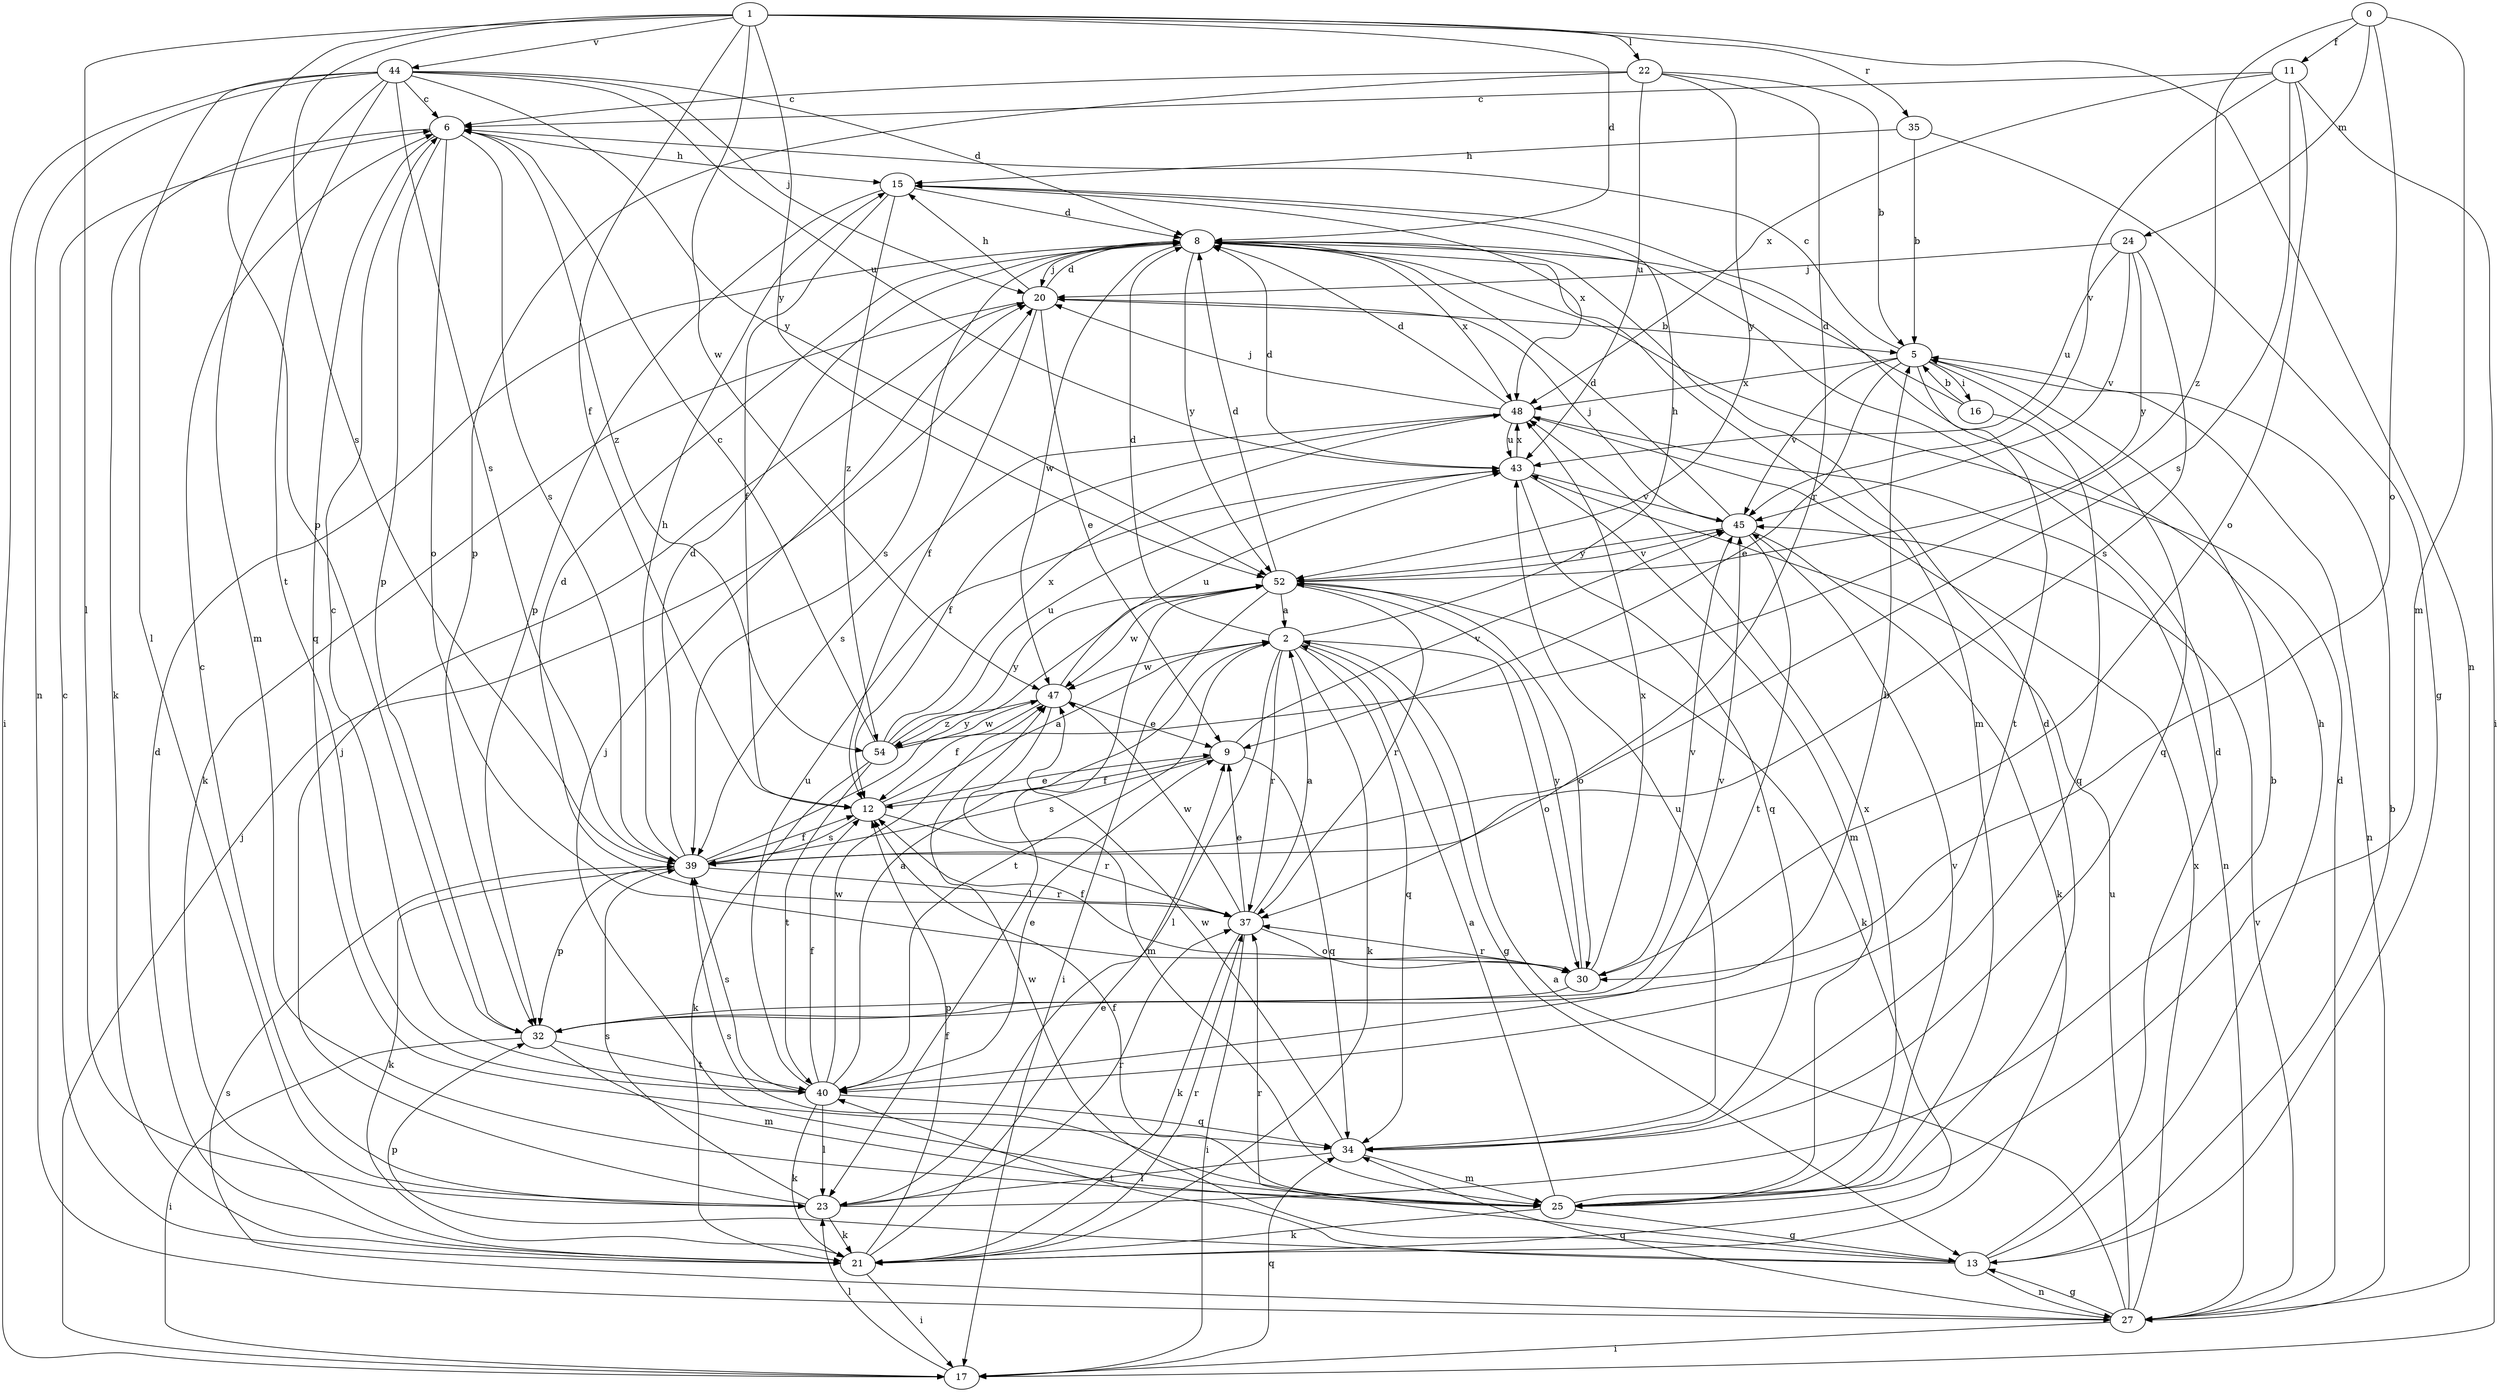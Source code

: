 strict digraph  {
0;
1;
2;
5;
6;
8;
9;
11;
12;
13;
15;
16;
17;
20;
21;
22;
23;
24;
25;
27;
30;
32;
34;
35;
37;
39;
40;
43;
44;
45;
47;
48;
52;
54;
0 -> 11  [label=f];
0 -> 24  [label=m];
0 -> 25  [label=m];
0 -> 30  [label=o];
0 -> 54  [label=z];
1 -> 8  [label=d];
1 -> 12  [label=f];
1 -> 22  [label=l];
1 -> 23  [label=l];
1 -> 27  [label=n];
1 -> 32  [label=p];
1 -> 35  [label=r];
1 -> 39  [label=s];
1 -> 44  [label=v];
1 -> 47  [label=w];
1 -> 52  [label=y];
2 -> 8  [label=d];
2 -> 13  [label=g];
2 -> 15  [label=h];
2 -> 21  [label=k];
2 -> 23  [label=l];
2 -> 30  [label=o];
2 -> 34  [label=q];
2 -> 37  [label=r];
2 -> 40  [label=t];
2 -> 47  [label=w];
5 -> 6  [label=c];
5 -> 9  [label=e];
5 -> 16  [label=i];
5 -> 27  [label=n];
5 -> 34  [label=q];
5 -> 40  [label=t];
5 -> 45  [label=v];
5 -> 48  [label=x];
6 -> 15  [label=h];
6 -> 21  [label=k];
6 -> 30  [label=o];
6 -> 32  [label=p];
6 -> 34  [label=q];
6 -> 39  [label=s];
6 -> 54  [label=z];
8 -> 20  [label=j];
8 -> 25  [label=m];
8 -> 39  [label=s];
8 -> 47  [label=w];
8 -> 48  [label=x];
8 -> 52  [label=y];
9 -> 12  [label=f];
9 -> 34  [label=q];
9 -> 39  [label=s];
9 -> 45  [label=v];
11 -> 6  [label=c];
11 -> 17  [label=i];
11 -> 30  [label=o];
11 -> 39  [label=s];
11 -> 45  [label=v];
11 -> 48  [label=x];
12 -> 2  [label=a];
12 -> 9  [label=e];
12 -> 37  [label=r];
12 -> 39  [label=s];
13 -> 5  [label=b];
13 -> 8  [label=d];
13 -> 15  [label=h];
13 -> 27  [label=n];
13 -> 32  [label=p];
13 -> 37  [label=r];
13 -> 40  [label=t];
13 -> 47  [label=w];
15 -> 8  [label=d];
15 -> 12  [label=f];
15 -> 32  [label=p];
15 -> 48  [label=x];
15 -> 54  [label=z];
16 -> 5  [label=b];
16 -> 8  [label=d];
16 -> 34  [label=q];
17 -> 20  [label=j];
17 -> 23  [label=l];
17 -> 34  [label=q];
20 -> 5  [label=b];
20 -> 8  [label=d];
20 -> 9  [label=e];
20 -> 12  [label=f];
20 -> 15  [label=h];
20 -> 21  [label=k];
21 -> 6  [label=c];
21 -> 8  [label=d];
21 -> 9  [label=e];
21 -> 12  [label=f];
21 -> 17  [label=i];
21 -> 37  [label=r];
22 -> 5  [label=b];
22 -> 6  [label=c];
22 -> 32  [label=p];
22 -> 37  [label=r];
22 -> 43  [label=u];
22 -> 52  [label=y];
23 -> 5  [label=b];
23 -> 6  [label=c];
23 -> 20  [label=j];
23 -> 21  [label=k];
23 -> 37  [label=r];
23 -> 39  [label=s];
24 -> 20  [label=j];
24 -> 39  [label=s];
24 -> 43  [label=u];
24 -> 45  [label=v];
24 -> 52  [label=y];
25 -> 2  [label=a];
25 -> 8  [label=d];
25 -> 12  [label=f];
25 -> 13  [label=g];
25 -> 20  [label=j];
25 -> 21  [label=k];
25 -> 39  [label=s];
25 -> 45  [label=v];
25 -> 48  [label=x];
27 -> 2  [label=a];
27 -> 8  [label=d];
27 -> 13  [label=g];
27 -> 17  [label=i];
27 -> 34  [label=q];
27 -> 39  [label=s];
27 -> 43  [label=u];
27 -> 45  [label=v];
27 -> 48  [label=x];
30 -> 12  [label=f];
30 -> 32  [label=p];
30 -> 37  [label=r];
30 -> 45  [label=v];
30 -> 48  [label=x];
30 -> 52  [label=y];
32 -> 5  [label=b];
32 -> 17  [label=i];
32 -> 25  [label=m];
32 -> 40  [label=t];
32 -> 45  [label=v];
34 -> 23  [label=l];
34 -> 25  [label=m];
34 -> 43  [label=u];
34 -> 47  [label=w];
35 -> 5  [label=b];
35 -> 13  [label=g];
35 -> 15  [label=h];
37 -> 2  [label=a];
37 -> 8  [label=d];
37 -> 9  [label=e];
37 -> 17  [label=i];
37 -> 21  [label=k];
37 -> 30  [label=o];
37 -> 47  [label=w];
39 -> 8  [label=d];
39 -> 12  [label=f];
39 -> 15  [label=h];
39 -> 21  [label=k];
39 -> 32  [label=p];
39 -> 37  [label=r];
39 -> 52  [label=y];
40 -> 2  [label=a];
40 -> 6  [label=c];
40 -> 9  [label=e];
40 -> 12  [label=f];
40 -> 21  [label=k];
40 -> 23  [label=l];
40 -> 34  [label=q];
40 -> 39  [label=s];
40 -> 43  [label=u];
40 -> 47  [label=w];
43 -> 8  [label=d];
43 -> 25  [label=m];
43 -> 34  [label=q];
43 -> 45  [label=v];
43 -> 48  [label=x];
44 -> 6  [label=c];
44 -> 8  [label=d];
44 -> 17  [label=i];
44 -> 20  [label=j];
44 -> 23  [label=l];
44 -> 25  [label=m];
44 -> 27  [label=n];
44 -> 39  [label=s];
44 -> 40  [label=t];
44 -> 43  [label=u];
44 -> 52  [label=y];
45 -> 8  [label=d];
45 -> 20  [label=j];
45 -> 21  [label=k];
45 -> 40  [label=t];
45 -> 52  [label=y];
47 -> 9  [label=e];
47 -> 12  [label=f];
47 -> 25  [label=m];
47 -> 43  [label=u];
47 -> 54  [label=z];
48 -> 8  [label=d];
48 -> 12  [label=f];
48 -> 20  [label=j];
48 -> 27  [label=n];
48 -> 39  [label=s];
48 -> 43  [label=u];
52 -> 2  [label=a];
52 -> 8  [label=d];
52 -> 17  [label=i];
52 -> 21  [label=k];
52 -> 23  [label=l];
52 -> 30  [label=o];
52 -> 37  [label=r];
52 -> 45  [label=v];
52 -> 47  [label=w];
54 -> 6  [label=c];
54 -> 21  [label=k];
54 -> 40  [label=t];
54 -> 43  [label=u];
54 -> 47  [label=w];
54 -> 48  [label=x];
54 -> 52  [label=y];
}
